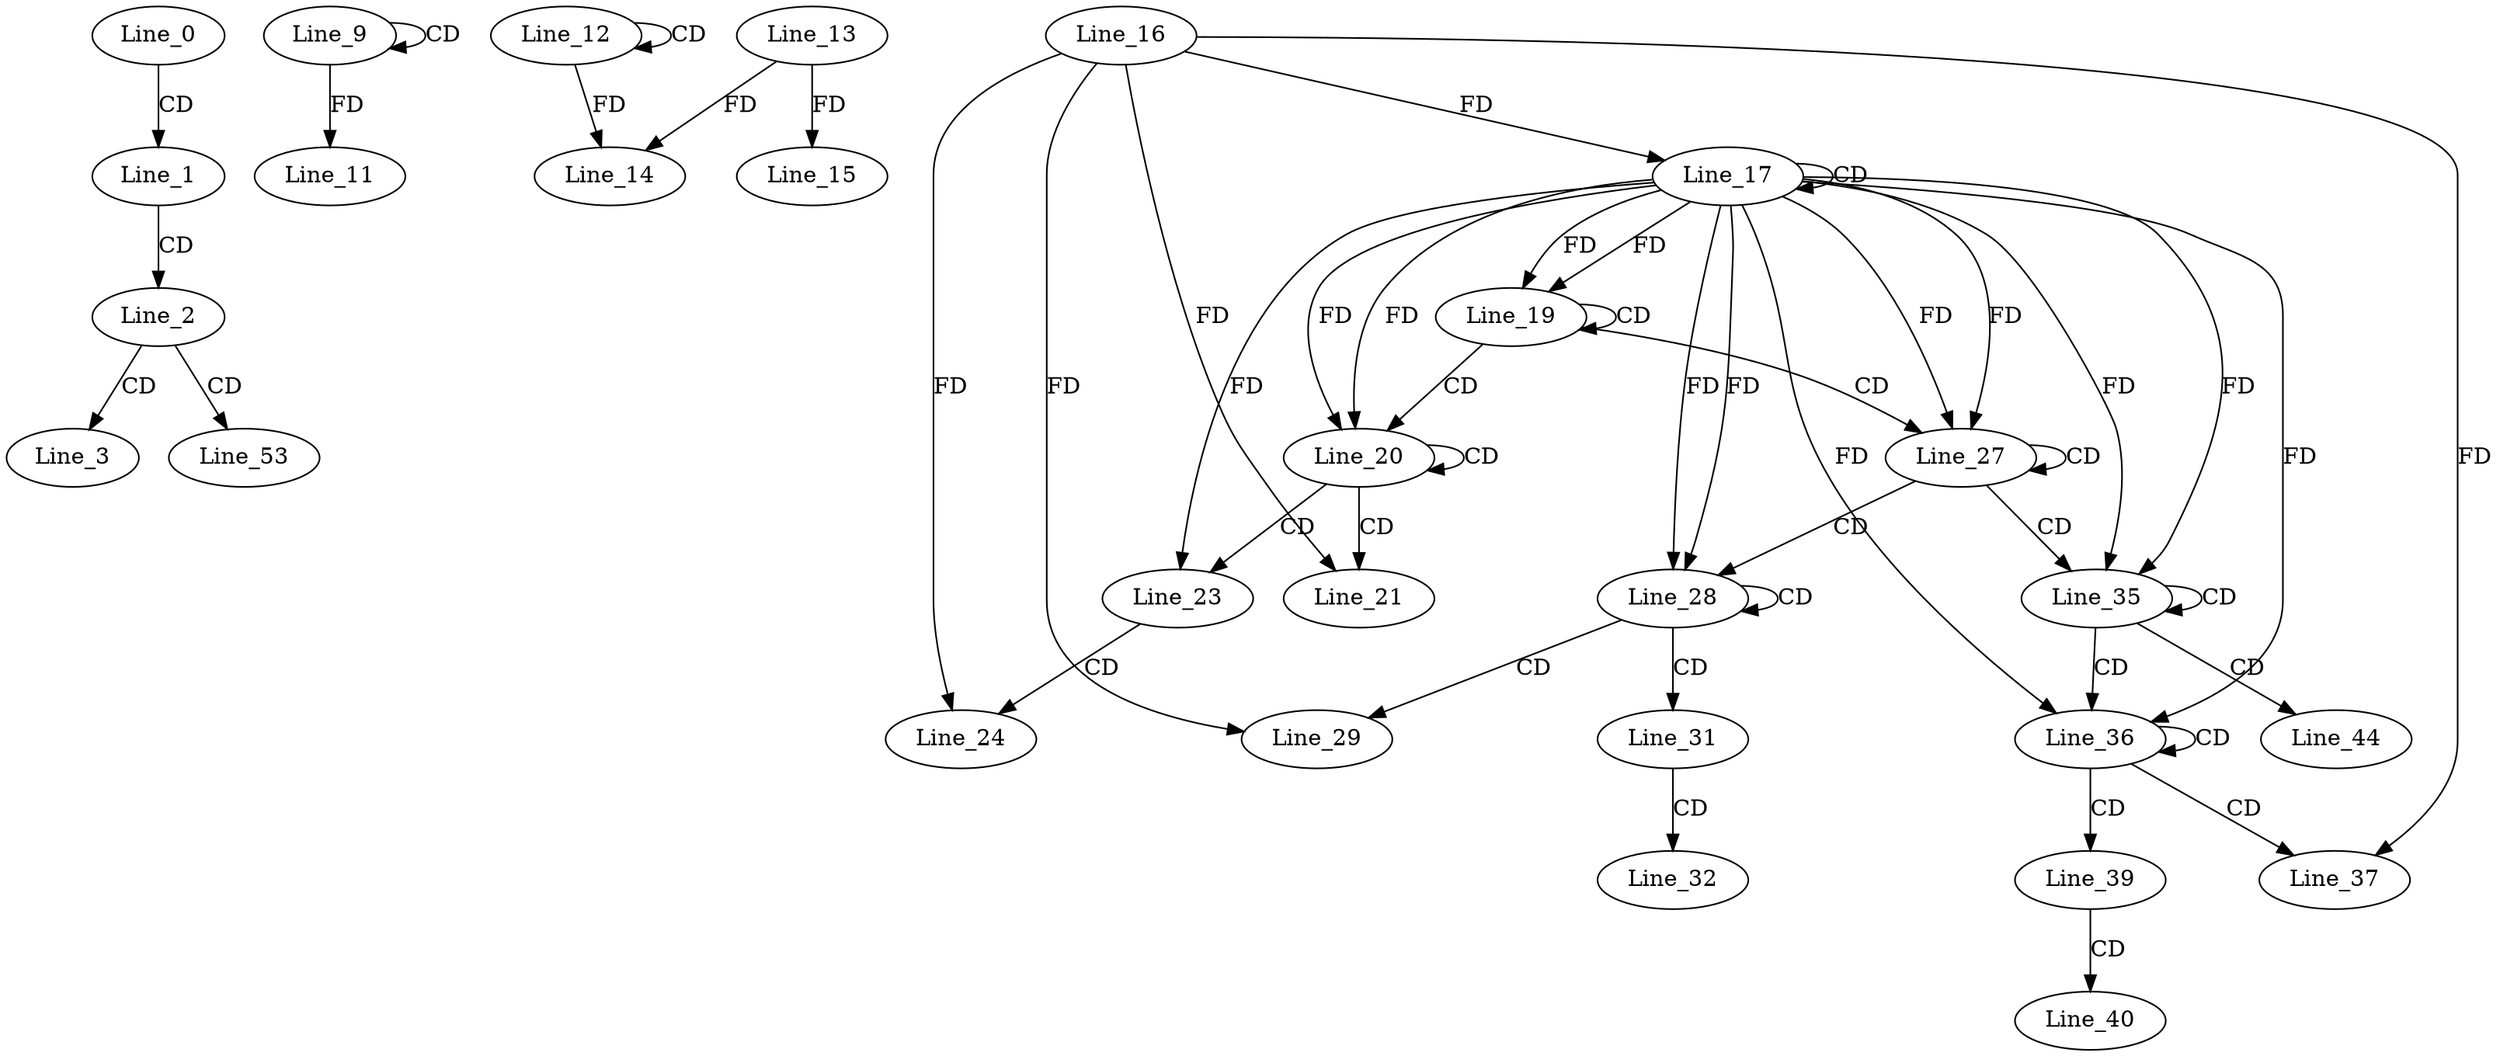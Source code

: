 digraph G {
  Line_0;
  Line_1;
  Line_2;
  Line_3;
  Line_9;
  Line_9;
  Line_11;
  Line_12;
  Line_12;
  Line_13;
  Line_14;
  Line_15;
  Line_17;
  Line_17;
  Line_16;
  Line_19;
  Line_19;
  Line_20;
  Line_20;
  Line_21;
  Line_23;
  Line_23;
  Line_24;
  Line_24;
  Line_27;
  Line_27;
  Line_28;
  Line_28;
  Line_29;
  Line_31;
  Line_31;
  Line_32;
  Line_32;
  Line_35;
  Line_35;
  Line_36;
  Line_36;
  Line_37;
  Line_39;
  Line_39;
  Line_40;
  Line_40;
  Line_44;
  Line_53;
  Line_0 -> Line_1 [ label="CD" ];
  Line_1 -> Line_2 [ label="CD" ];
  Line_2 -> Line_3 [ label="CD" ];
  Line_9 -> Line_9 [ label="CD" ];
  Line_9 -> Line_11 [ label="FD" ];
  Line_12 -> Line_12 [ label="CD" ];
  Line_13 -> Line_14 [ label="FD" ];
  Line_12 -> Line_14 [ label="FD" ];
  Line_13 -> Line_15 [ label="FD" ];
  Line_17 -> Line_17 [ label="CD" ];
  Line_16 -> Line_17 [ label="FD" ];
  Line_17 -> Line_19 [ label="FD" ];
  Line_19 -> Line_19 [ label="CD" ];
  Line_17 -> Line_19 [ label="FD" ];
  Line_19 -> Line_20 [ label="CD" ];
  Line_17 -> Line_20 [ label="FD" ];
  Line_20 -> Line_20 [ label="CD" ];
  Line_17 -> Line_20 [ label="FD" ];
  Line_20 -> Line_21 [ label="CD" ];
  Line_16 -> Line_21 [ label="FD" ];
  Line_20 -> Line_23 [ label="CD" ];
  Line_17 -> Line_23 [ label="FD" ];
  Line_23 -> Line_24 [ label="CD" ];
  Line_16 -> Line_24 [ label="FD" ];
  Line_19 -> Line_27 [ label="CD" ];
  Line_17 -> Line_27 [ label="FD" ];
  Line_27 -> Line_27 [ label="CD" ];
  Line_17 -> Line_27 [ label="FD" ];
  Line_27 -> Line_28 [ label="CD" ];
  Line_17 -> Line_28 [ label="FD" ];
  Line_28 -> Line_28 [ label="CD" ];
  Line_17 -> Line_28 [ label="FD" ];
  Line_28 -> Line_29 [ label="CD" ];
  Line_16 -> Line_29 [ label="FD" ];
  Line_28 -> Line_31 [ label="CD" ];
  Line_31 -> Line_32 [ label="CD" ];
  Line_27 -> Line_35 [ label="CD" ];
  Line_17 -> Line_35 [ label="FD" ];
  Line_35 -> Line_35 [ label="CD" ];
  Line_17 -> Line_35 [ label="FD" ];
  Line_35 -> Line_36 [ label="CD" ];
  Line_17 -> Line_36 [ label="FD" ];
  Line_36 -> Line_36 [ label="CD" ];
  Line_17 -> Line_36 [ label="FD" ];
  Line_36 -> Line_37 [ label="CD" ];
  Line_16 -> Line_37 [ label="FD" ];
  Line_36 -> Line_39 [ label="CD" ];
  Line_39 -> Line_40 [ label="CD" ];
  Line_35 -> Line_44 [ label="CD" ];
  Line_2 -> Line_53 [ label="CD" ];
}
